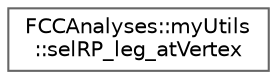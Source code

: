 digraph "Graphical Class Hierarchy"
{
 // LATEX_PDF_SIZE
  bgcolor="transparent";
  edge [fontname=Helvetica,fontsize=10,labelfontname=Helvetica,labelfontsize=10];
  node [fontname=Helvetica,fontsize=10,shape=box,height=0.2,width=0.4];
  rankdir="LR";
  Node0 [id="Node000000",label="FCCAnalyses::myUtils\l::selRP_leg_atVertex",height=0.2,width=0.4,color="grey40", fillcolor="white", style="filled",URL="$structFCCAnalyses_1_1myUtils_1_1selRP__leg__atVertex.html",tooltip=" "];
}
